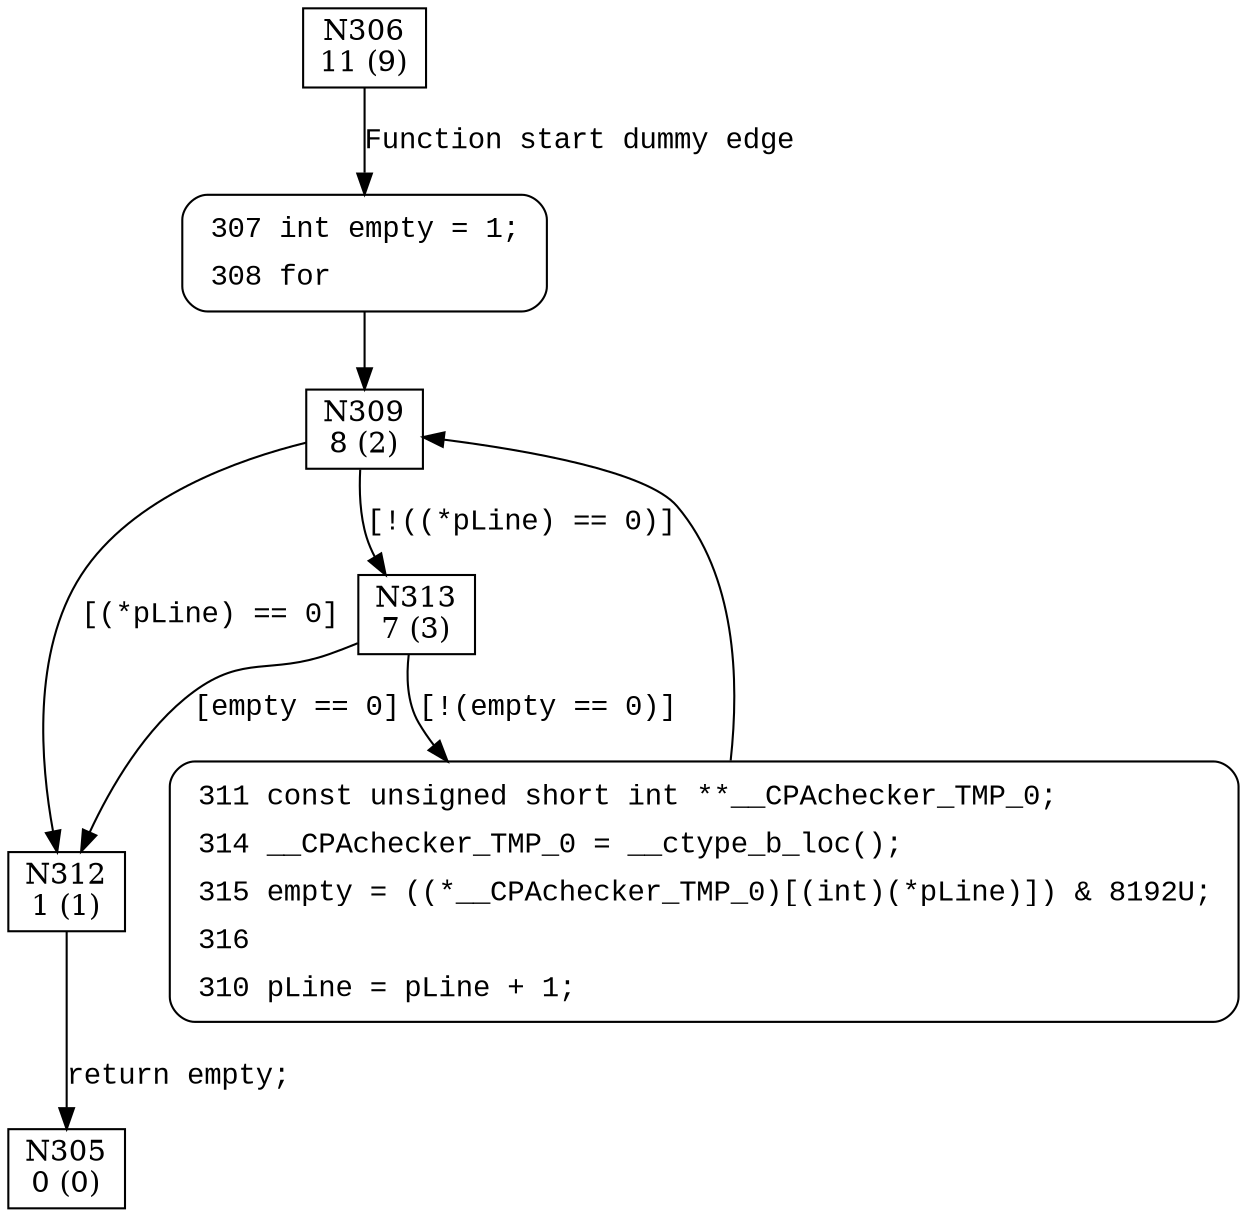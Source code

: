 digraph gennames_iis_skippable_line {
306 [shape="box" label="N306\n11 (9)"]
307 [shape="box" label="N307\n10 (6)"]
309 [shape="box" label="N309\n8 (2)"]
312 [shape="box" label="N312\n1 (1)"]
313 [shape="box" label="N313\n7 (3)"]
311 [shape="box" label="N311\n6 (11)"]
305 [shape="box" label="N305\n0 (0)"]
307 [style="filled,bold" penwidth="1" fillcolor="white" fontname="Courier New" shape="Mrecord" label=<<table border="0" cellborder="0" cellpadding="3" bgcolor="white"><tr><td align="right">307</td><td align="left">int empty = 1;</td></tr><tr><td align="right">308</td><td align="left">for</td></tr></table>>]
307 -> 309[label=""]
311 [style="filled,bold" penwidth="1" fillcolor="white" fontname="Courier New" shape="Mrecord" label=<<table border="0" cellborder="0" cellpadding="3" bgcolor="white"><tr><td align="right">311</td><td align="left">const unsigned short int **__CPAchecker_TMP_0;</td></tr><tr><td align="right">314</td><td align="left">__CPAchecker_TMP_0 = __ctype_b_loc();</td></tr><tr><td align="right">315</td><td align="left">empty = ((*__CPAchecker_TMP_0)[(int)(*pLine)]) &amp; 8192U;</td></tr><tr><td align="right">316</td><td align="left"></td></tr><tr><td align="right">310</td><td align="left">pLine = pLine + 1;</td></tr></table>>]
311 -> 309[label=""]
306 -> 307 [label="Function start dummy edge" fontname="Courier New"]
309 -> 312 [label="[(*pLine) == 0]" fontname="Courier New"]
309 -> 313 [label="[!((*pLine) == 0)]" fontname="Courier New"]
313 -> 312 [label="[empty == 0]" fontname="Courier New"]
313 -> 311 [label="[!(empty == 0)]" fontname="Courier New"]
312 -> 305 [label="return empty;" fontname="Courier New"]
}